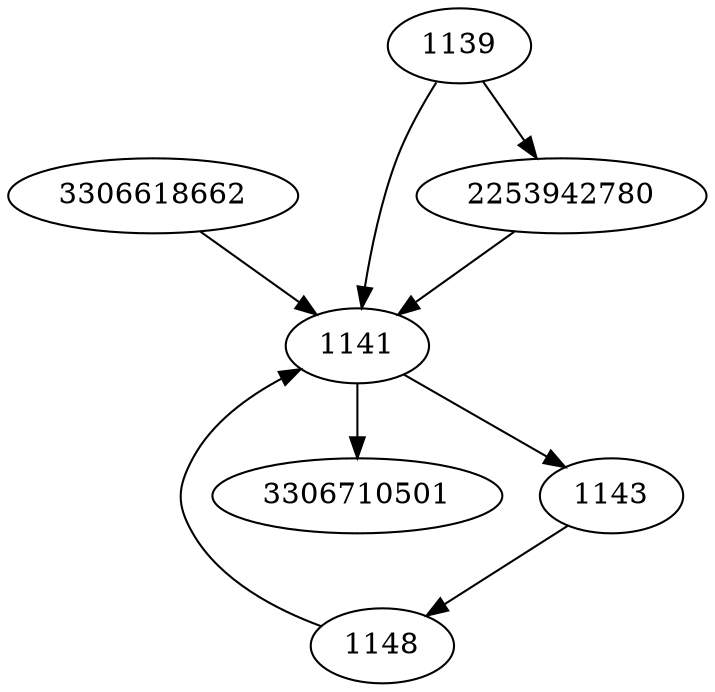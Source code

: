 strict digraph  {
3306710501;
3306618662;
1148;
1139;
1141;
1143;
2253942780;
3306618662 -> 1141;
1148 -> 1141;
1139 -> 2253942780;
1139 -> 1141;
1141 -> 1143;
1141 -> 3306710501;
1143 -> 1148;
2253942780 -> 1141;
}
